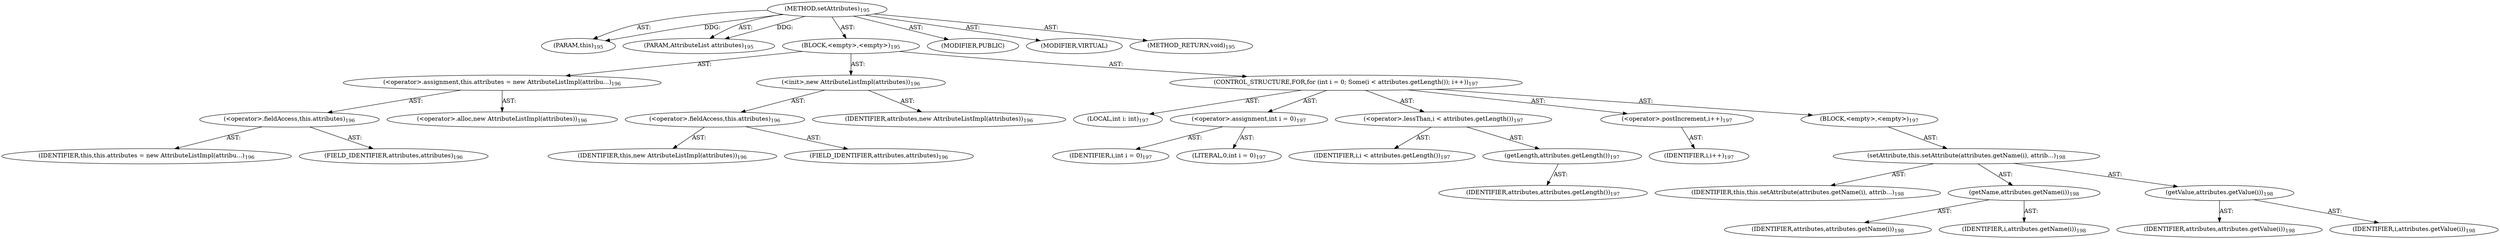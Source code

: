 digraph "setAttributes" {  
"111669149702" [label = <(METHOD,setAttributes)<SUB>195</SUB>> ]
"115964116994" [label = <(PARAM,this)<SUB>195</SUB>> ]
"115964117009" [label = <(PARAM,AttributeList attributes)<SUB>195</SUB>> ]
"25769803783" [label = <(BLOCK,&lt;empty&gt;,&lt;empty&gt;)<SUB>195</SUB>> ]
"30064771106" [label = <(&lt;operator&gt;.assignment,this.attributes = new AttributeListImpl(attribu...)<SUB>196</SUB>> ]
"30064771107" [label = <(&lt;operator&gt;.fieldAccess,this.attributes)<SUB>196</SUB>> ]
"68719476738" [label = <(IDENTIFIER,this,this.attributes = new AttributeListImpl(attribu...)<SUB>196</SUB>> ]
"55834574864" [label = <(FIELD_IDENTIFIER,attributes,attributes)<SUB>196</SUB>> ]
"30064771108" [label = <(&lt;operator&gt;.alloc,new AttributeListImpl(attributes))<SUB>196</SUB>> ]
"30064771109" [label = <(&lt;init&gt;,new AttributeListImpl(attributes))<SUB>196</SUB>> ]
"30064771110" [label = <(&lt;operator&gt;.fieldAccess,this.attributes)<SUB>196</SUB>> ]
"68719476768" [label = <(IDENTIFIER,this,new AttributeListImpl(attributes))<SUB>196</SUB>> ]
"55834574865" [label = <(FIELD_IDENTIFIER,attributes,attributes)<SUB>196</SUB>> ]
"68719476769" [label = <(IDENTIFIER,attributes,new AttributeListImpl(attributes))<SUB>196</SUB>> ]
"47244640257" [label = <(CONTROL_STRUCTURE,FOR,for (int i = 0; Some(i &lt; attributes.getLength()); i++))<SUB>197</SUB>> ]
"94489280512" [label = <(LOCAL,int i: int)<SUB>197</SUB>> ]
"30064771111" [label = <(&lt;operator&gt;.assignment,int i = 0)<SUB>197</SUB>> ]
"68719476770" [label = <(IDENTIFIER,i,int i = 0)<SUB>197</SUB>> ]
"90194313226" [label = <(LITERAL,0,int i = 0)<SUB>197</SUB>> ]
"30064771112" [label = <(&lt;operator&gt;.lessThan,i &lt; attributes.getLength())<SUB>197</SUB>> ]
"68719476771" [label = <(IDENTIFIER,i,i &lt; attributes.getLength())<SUB>197</SUB>> ]
"30064771113" [label = <(getLength,attributes.getLength())<SUB>197</SUB>> ]
"68719476772" [label = <(IDENTIFIER,attributes,attributes.getLength())<SUB>197</SUB>> ]
"30064771114" [label = <(&lt;operator&gt;.postIncrement,i++)<SUB>197</SUB>> ]
"68719476773" [label = <(IDENTIFIER,i,i++)<SUB>197</SUB>> ]
"25769803784" [label = <(BLOCK,&lt;empty&gt;,&lt;empty&gt;)<SUB>197</SUB>> ]
"30064771115" [label = <(setAttribute,this.setAttribute(attributes.getName(i), attrib...)<SUB>198</SUB>> ]
"68719476739" [label = <(IDENTIFIER,this,this.setAttribute(attributes.getName(i), attrib...)<SUB>198</SUB>> ]
"30064771116" [label = <(getName,attributes.getName(i))<SUB>198</SUB>> ]
"68719476774" [label = <(IDENTIFIER,attributes,attributes.getName(i))<SUB>198</SUB>> ]
"68719476775" [label = <(IDENTIFIER,i,attributes.getName(i))<SUB>198</SUB>> ]
"30064771117" [label = <(getValue,attributes.getValue(i))<SUB>198</SUB>> ]
"68719476776" [label = <(IDENTIFIER,attributes,attributes.getValue(i))<SUB>198</SUB>> ]
"68719476777" [label = <(IDENTIFIER,i,attributes.getValue(i))<SUB>198</SUB>> ]
"133143986199" [label = <(MODIFIER,PUBLIC)> ]
"133143986200" [label = <(MODIFIER,VIRTUAL)> ]
"128849018886" [label = <(METHOD_RETURN,void)<SUB>195</SUB>> ]
  "111669149702" -> "115964116994"  [ label = "AST: "] 
  "111669149702" -> "115964117009"  [ label = "AST: "] 
  "111669149702" -> "25769803783"  [ label = "AST: "] 
  "111669149702" -> "133143986199"  [ label = "AST: "] 
  "111669149702" -> "133143986200"  [ label = "AST: "] 
  "111669149702" -> "128849018886"  [ label = "AST: "] 
  "25769803783" -> "30064771106"  [ label = "AST: "] 
  "25769803783" -> "30064771109"  [ label = "AST: "] 
  "25769803783" -> "47244640257"  [ label = "AST: "] 
  "30064771106" -> "30064771107"  [ label = "AST: "] 
  "30064771106" -> "30064771108"  [ label = "AST: "] 
  "30064771107" -> "68719476738"  [ label = "AST: "] 
  "30064771107" -> "55834574864"  [ label = "AST: "] 
  "30064771109" -> "30064771110"  [ label = "AST: "] 
  "30064771109" -> "68719476769"  [ label = "AST: "] 
  "30064771110" -> "68719476768"  [ label = "AST: "] 
  "30064771110" -> "55834574865"  [ label = "AST: "] 
  "47244640257" -> "94489280512"  [ label = "AST: "] 
  "47244640257" -> "30064771111"  [ label = "AST: "] 
  "47244640257" -> "30064771112"  [ label = "AST: "] 
  "47244640257" -> "30064771114"  [ label = "AST: "] 
  "47244640257" -> "25769803784"  [ label = "AST: "] 
  "30064771111" -> "68719476770"  [ label = "AST: "] 
  "30064771111" -> "90194313226"  [ label = "AST: "] 
  "30064771112" -> "68719476771"  [ label = "AST: "] 
  "30064771112" -> "30064771113"  [ label = "AST: "] 
  "30064771113" -> "68719476772"  [ label = "AST: "] 
  "30064771114" -> "68719476773"  [ label = "AST: "] 
  "25769803784" -> "30064771115"  [ label = "AST: "] 
  "30064771115" -> "68719476739"  [ label = "AST: "] 
  "30064771115" -> "30064771116"  [ label = "AST: "] 
  "30064771115" -> "30064771117"  [ label = "AST: "] 
  "30064771116" -> "68719476774"  [ label = "AST: "] 
  "30064771116" -> "68719476775"  [ label = "AST: "] 
  "30064771117" -> "68719476776"  [ label = "AST: "] 
  "30064771117" -> "68719476777"  [ label = "AST: "] 
  "111669149702" -> "115964116994"  [ label = "DDG: "] 
  "111669149702" -> "115964117009"  [ label = "DDG: "] 
}
